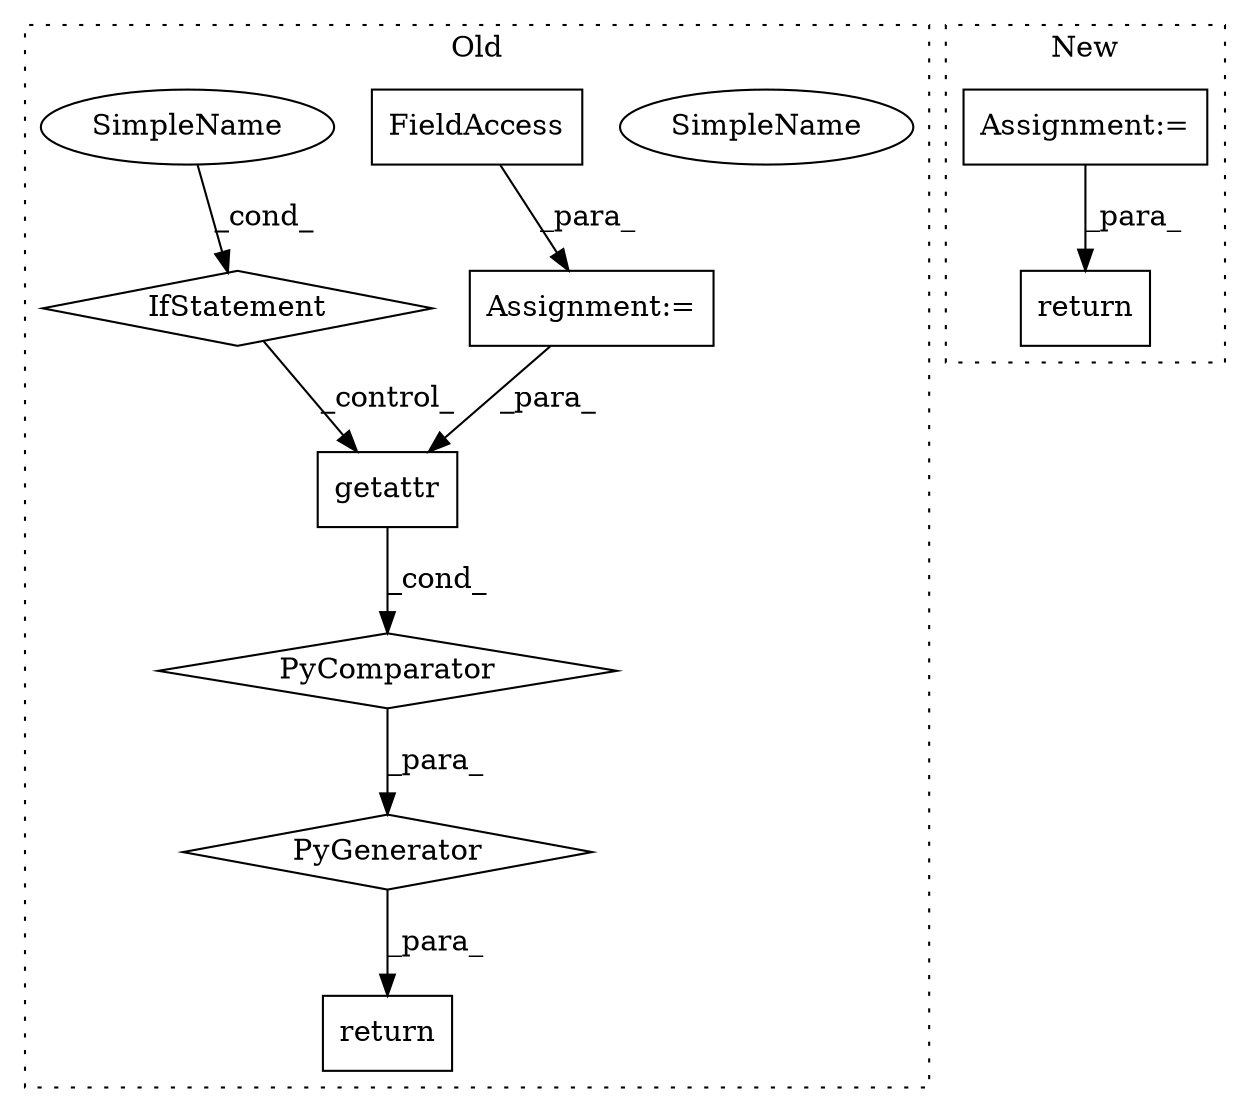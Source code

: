 digraph G {
subgraph cluster0 {
1 [label="getattr" a="32" s="3605,3619" l="8,1" shape="box"];
3 [label="return" a="41" s="3572" l="7" shape="box"];
4 [label="Assignment:=" a="7" s="3682" l="30" shape="box"];
5 [label="IfStatement" a="25" s="3682" l="30" shape="diamond"];
6 [label="SimpleName" a="42" s="3707" l="5" shape="ellipse"];
7 [label="PyComparator" a="113" s="3682" l="30" shape="diamond"];
8 [label="FieldAccess" a="22" s="3689" l="14" shape="box"];
9 [label="PyGenerator" a="107" s="3593" l="125" shape="diamond"];
11 [label="SimpleName" a="42" s="3707" l="5" shape="ellipse"];
label = "Old";
style="dotted";
}
subgraph cluster1 {
2 [label="return" a="41" s="3661" l="7" shape="box"];
10 [label="Assignment:=" a="7" s="3600" l="1" shape="box"];
label = "New";
style="dotted";
}
1 -> 7 [label="_cond_"];
4 -> 1 [label="_para_"];
5 -> 1 [label="_control_"];
7 -> 9 [label="_para_"];
8 -> 4 [label="_para_"];
9 -> 3 [label="_para_"];
10 -> 2 [label="_para_"];
11 -> 5 [label="_cond_"];
}
